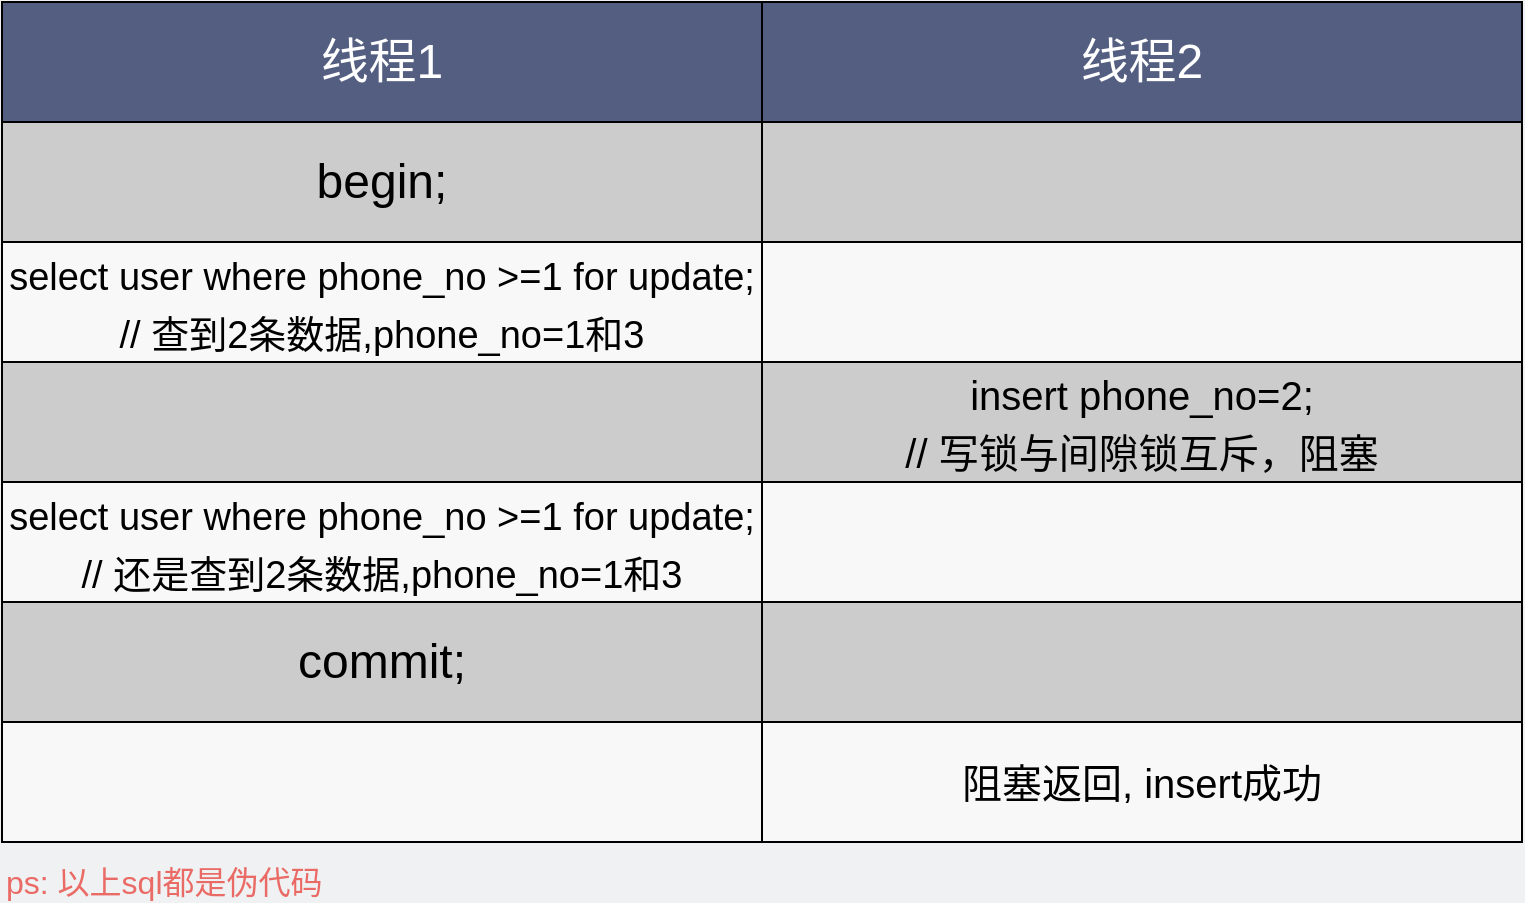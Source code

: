 <mxfile version="17.4.0" type="github">
  <diagram id="3228e29e-7158-1315-38df-8450db1d8a1d" name="Page-1">
    <mxGraphModel dx="1283" dy="3" grid="0" gridSize="10" guides="1" tooltips="1" connect="1" arrows="1" fold="1" page="1" pageScale="1" pageWidth="530" pageHeight="500" background="#EFF1F3" math="0" shadow="0">
      <root>
        <mxCell id="0" />
        <mxCell id="1" parent="0" />
        <mxCell id="OGBjxk_xHfaE1EplLFuK-23" value="begin;" style="rounded=0;whiteSpace=wrap;html=1;fillColor=#CCCCCC;gradientColor=none;fontSize=24;" parent="1" vertex="1">
          <mxGeometry x="151" y="1086" width="380" height="60" as="geometry" />
        </mxCell>
        <mxCell id="OGBjxk_xHfaE1EplLFuK-29" value="&lt;font color=&quot;#ffffff&quot; style=&quot;font-size: 24px;&quot;&gt;线程1&lt;/font&gt;" style="rounded=0;whiteSpace=wrap;html=1;fillColor=#535E80;gradientColor=none;fontSize=24;" parent="1" vertex="1">
          <mxGeometry x="151" y="1026" width="380" height="60" as="geometry" />
        </mxCell>
        <mxCell id="E5Fr-yn8FIVRKY9gDkfl-8" value="&lt;font color=&quot;#ffffff&quot; style=&quot;font-size: 24px;&quot;&gt;线程2&lt;/font&gt;" style="rounded=0;whiteSpace=wrap;html=1;fillColor=#535E80;gradientColor=none;fontSize=24;" parent="1" vertex="1">
          <mxGeometry x="531" y="1026" width="380" height="60" as="geometry" />
        </mxCell>
        <mxCell id="E5Fr-yn8FIVRKY9gDkfl-9" value="" style="rounded=0;whiteSpace=wrap;html=1;fillColor=#CCCCCC;gradientColor=none;fontSize=24;" parent="1" vertex="1">
          <mxGeometry x="531" y="1086" width="380" height="60" as="geometry" />
        </mxCell>
        <mxCell id="E5Fr-yn8FIVRKY9gDkfl-10" value="&lt;font style=&quot;font-size: 19px&quot;&gt;select user where phone_no &amp;gt;=1 for update; // 查到2条数据,phone_no=1和3&lt;/font&gt;" style="rounded=0;whiteSpace=wrap;html=1;fillColor=#F8F8F8;gradientColor=none;fontSize=24;" parent="1" vertex="1">
          <mxGeometry x="151" y="1146" width="380" height="60" as="geometry" />
        </mxCell>
        <mxCell id="E5Fr-yn8FIVRKY9gDkfl-11" value="" style="rounded=0;whiteSpace=wrap;html=1;fillColor=#F8F8F8;gradientColor=none;fontSize=24;" parent="1" vertex="1">
          <mxGeometry x="531" y="1146" width="380" height="60" as="geometry" />
        </mxCell>
        <mxCell id="E5Fr-yn8FIVRKY9gDkfl-12" value="" style="rounded=0;whiteSpace=wrap;html=1;fillColor=#CCCCCC;gradientColor=none;fontSize=24;" parent="1" vertex="1">
          <mxGeometry x="151" y="1206" width="380" height="60" as="geometry" />
        </mxCell>
        <mxCell id="E5Fr-yn8FIVRKY9gDkfl-13" value="&lt;font style=&quot;font-size: 20px&quot;&gt;insert phone_no=2; &lt;br&gt;// 写锁与间隙锁互斥，阻塞&lt;/font&gt;" style="rounded=0;whiteSpace=wrap;html=1;fillColor=#CCCCCC;gradientColor=none;fontSize=24;" parent="1" vertex="1">
          <mxGeometry x="531" y="1206" width="380" height="60" as="geometry" />
        </mxCell>
        <mxCell id="E5Fr-yn8FIVRKY9gDkfl-14" value="&lt;span style=&quot;font-size: 19px&quot;&gt;select user where phone_no &amp;gt;=1 for update; // 还是&lt;/span&gt;&lt;span style=&quot;font-size: 19px&quot;&gt;查到2条数据,phone_no=1和3&lt;/span&gt;" style="rounded=0;whiteSpace=wrap;html=1;fillColor=#F8F8F8;gradientColor=none;fontSize=24;" parent="1" vertex="1">
          <mxGeometry x="151" y="1266" width="380" height="60" as="geometry" />
        </mxCell>
        <mxCell id="E5Fr-yn8FIVRKY9gDkfl-15" value="" style="rounded=0;whiteSpace=wrap;html=1;fillColor=#F8F8F8;gradientColor=none;fontSize=24;" parent="1" vertex="1">
          <mxGeometry x="531" y="1266" width="380" height="60" as="geometry" />
        </mxCell>
        <mxCell id="E5Fr-yn8FIVRKY9gDkfl-16" value="commit;" style="rounded=0;whiteSpace=wrap;html=1;fillColor=#CCCCCC;gradientColor=none;fontSize=24;" parent="1" vertex="1">
          <mxGeometry x="151" y="1326" width="380" height="60" as="geometry" />
        </mxCell>
        <mxCell id="E5Fr-yn8FIVRKY9gDkfl-17" value="" style="rounded=0;whiteSpace=wrap;html=1;fillColor=#CCCCCC;gradientColor=none;fontSize=24;" parent="1" vertex="1">
          <mxGeometry x="531" y="1326" width="380" height="60" as="geometry" />
        </mxCell>
        <mxCell id="o99k7smHVPs2LoiXMWNT-3" value="&lt;font color=&quot;#ea6b66&quot; style=&quot;font-size: 16px&quot;&gt;ps: 以上sql都是伪代码&lt;/font&gt;" style="text;html=1;strokeColor=none;fillColor=none;align=left;verticalAlign=middle;whiteSpace=wrap;rounded=0;fontSize=20;" parent="1" vertex="1">
          <mxGeometry x="151" y="1453" width="211" height="21" as="geometry" />
        </mxCell>
        <mxCell id="0mS_TAKgqIc9bi3Gtoi1-1" value="" style="rounded=0;whiteSpace=wrap;html=1;fillColor=#F8F8F8;gradientColor=none;fontSize=24;" vertex="1" parent="1">
          <mxGeometry x="151" y="1386" width="380" height="60" as="geometry" />
        </mxCell>
        <mxCell id="0mS_TAKgqIc9bi3Gtoi1-2" value="&lt;font style=&quot;font-size: 20px&quot;&gt;阻塞返回, insert成功&lt;/font&gt;" style="rounded=0;whiteSpace=wrap;html=1;fillColor=#F8F8F8;gradientColor=none;fontSize=24;" vertex="1" parent="1">
          <mxGeometry x="531" y="1386" width="380" height="60" as="geometry" />
        </mxCell>
      </root>
    </mxGraphModel>
  </diagram>
</mxfile>
